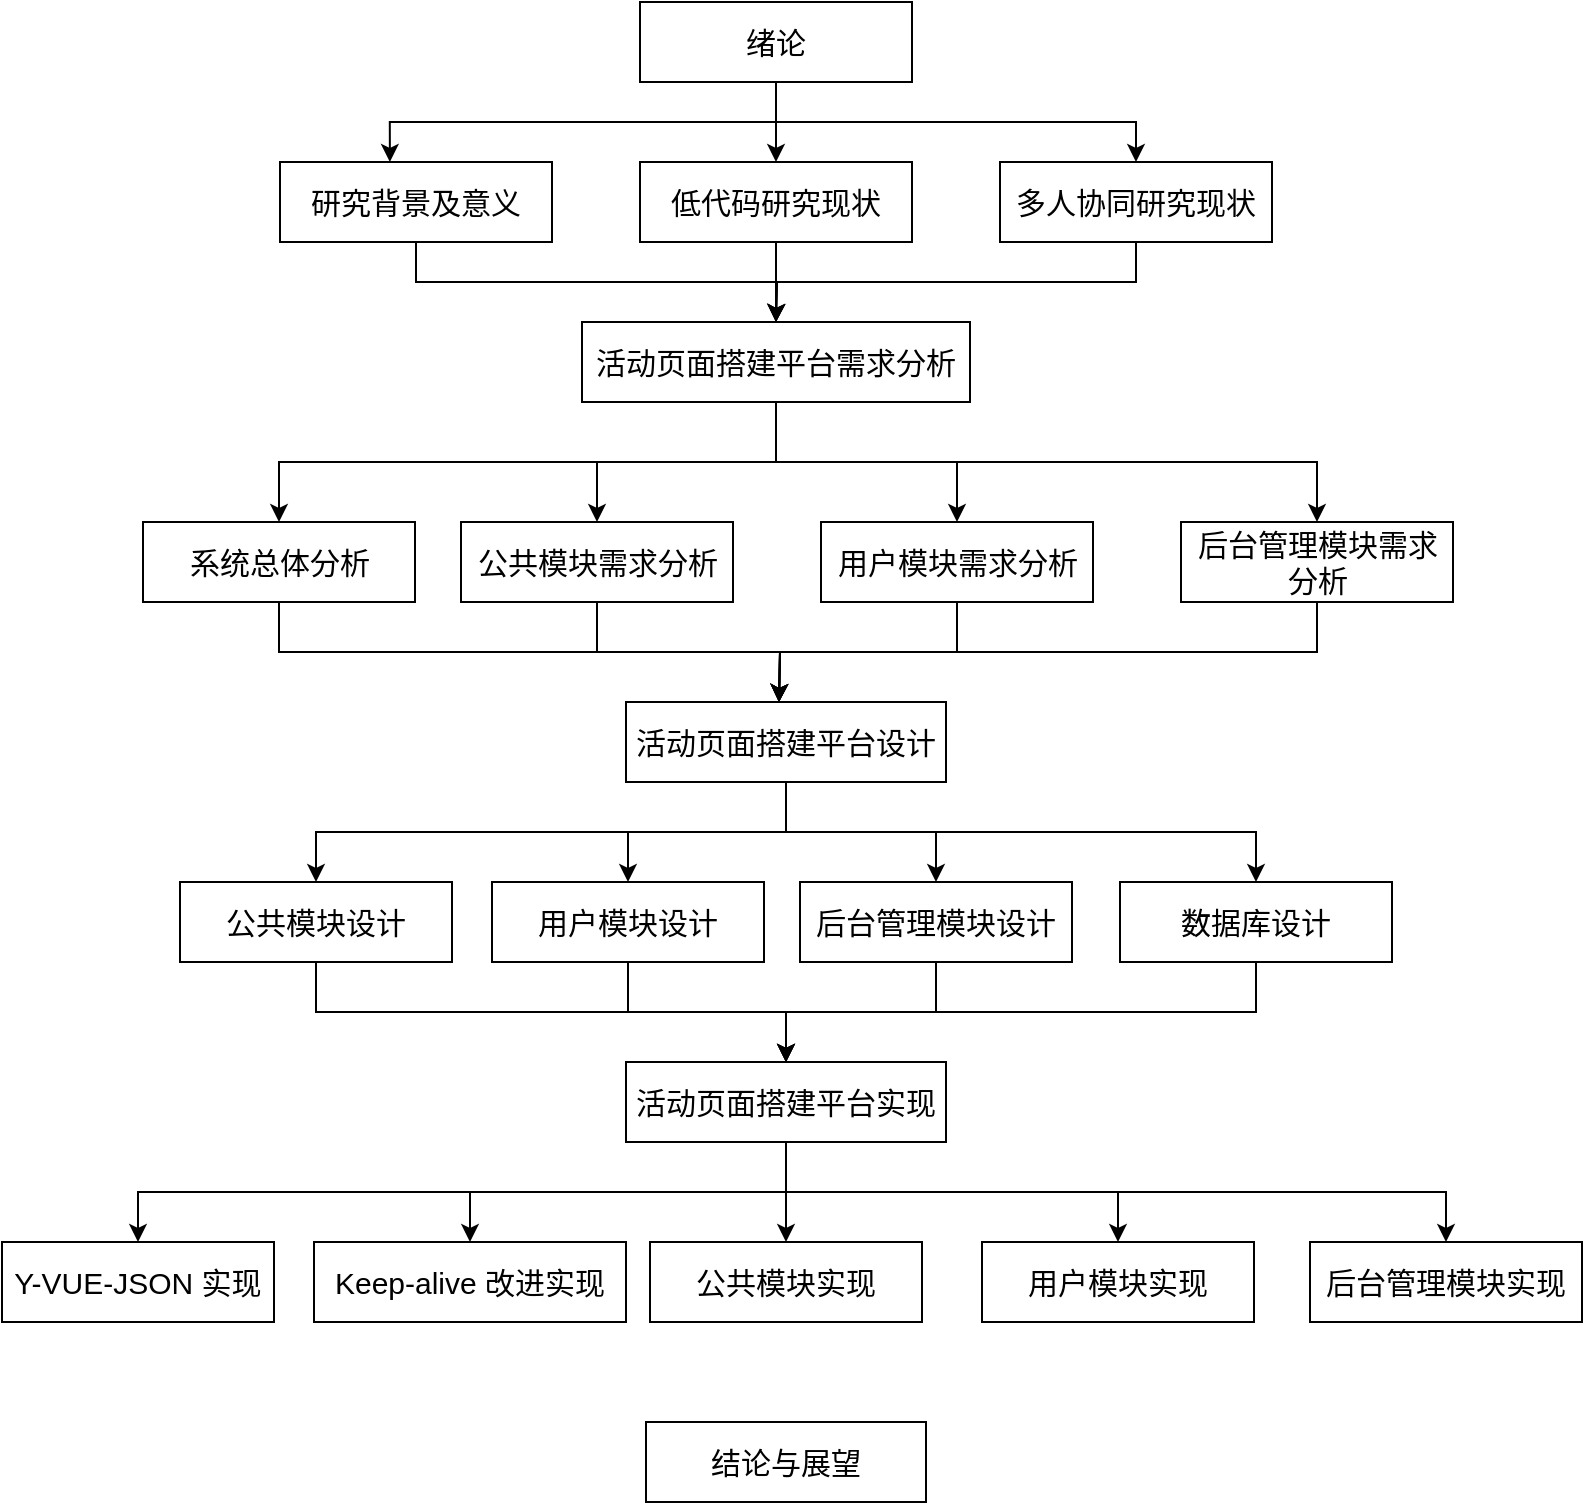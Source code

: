<mxfile version="24.0.7" type="github">
  <diagram name="第 1 页" id="xwgQjPLYuZ0b8j5jcag2">
    <mxGraphModel dx="2074" dy="1146" grid="1" gridSize="10" guides="1" tooltips="1" connect="1" arrows="1" fold="1" page="1" pageScale="1" pageWidth="827" pageHeight="1169" math="0" shadow="0">
      <root>
        <mxCell id="0" />
        <mxCell id="1" parent="0" />
        <mxCell id="GHWC5vaI68Qx3i44Mjvv-23" style="edgeStyle=orthogonalEdgeStyle;rounded=0;orthogonalLoop=1;jettySize=auto;html=1;exitX=0.5;exitY=1;exitDx=0;exitDy=0;fontSize=15;" parent="1" source="GHWC5vaI68Qx3i44Mjvv-1" target="GHWC5vaI68Qx3i44Mjvv-3" edge="1">
          <mxGeometry relative="1" as="geometry" />
        </mxCell>
        <mxCell id="GHWC5vaI68Qx3i44Mjvv-24" style="edgeStyle=orthogonalEdgeStyle;rounded=0;orthogonalLoop=1;jettySize=auto;html=1;exitX=0.5;exitY=1;exitDx=0;exitDy=0;fontSize=15;" parent="1" source="GHWC5vaI68Qx3i44Mjvv-1" target="GHWC5vaI68Qx3i44Mjvv-4" edge="1">
          <mxGeometry relative="1" as="geometry" />
        </mxCell>
        <mxCell id="GHWC5vaI68Qx3i44Mjvv-1" value="绪论" style="rounded=0;whiteSpace=wrap;html=1;fontSize=15;" parent="1" vertex="1">
          <mxGeometry x="359" y="110" width="136" height="40" as="geometry" />
        </mxCell>
        <mxCell id="U0SrRVnIkzHvuZyMadGK-15" style="edgeStyle=orthogonalEdgeStyle;rounded=0;orthogonalLoop=1;jettySize=auto;html=1;exitX=0.5;exitY=1;exitDx=0;exitDy=0;entryX=0.5;entryY=0;entryDx=0;entryDy=0;fontSize=15;" parent="1" source="GHWC5vaI68Qx3i44Mjvv-2" edge="1">
          <mxGeometry relative="1" as="geometry">
            <mxPoint x="427" y="270" as="targetPoint" />
          </mxGeometry>
        </mxCell>
        <mxCell id="GHWC5vaI68Qx3i44Mjvv-2" value="研究背景及意义" style="rounded=0;whiteSpace=wrap;html=1;fontSize=15;" parent="1" vertex="1">
          <mxGeometry x="179" y="190" width="136" height="40" as="geometry" />
        </mxCell>
        <mxCell id="U0SrRVnIkzHvuZyMadGK-17" style="edgeStyle=orthogonalEdgeStyle;rounded=0;orthogonalLoop=1;jettySize=auto;html=1;exitX=0.5;exitY=1;exitDx=0;exitDy=0;entryX=0.5;entryY=0;entryDx=0;entryDy=0;fontSize=15;" parent="1" source="GHWC5vaI68Qx3i44Mjvv-3" edge="1">
          <mxGeometry relative="1" as="geometry">
            <mxPoint x="427" y="270" as="targetPoint" />
          </mxGeometry>
        </mxCell>
        <mxCell id="GHWC5vaI68Qx3i44Mjvv-3" value="低代码研究现状" style="rounded=0;whiteSpace=wrap;html=1;fontSize=15;" parent="1" vertex="1">
          <mxGeometry x="359" y="190" width="136" height="40" as="geometry" />
        </mxCell>
        <mxCell id="U0SrRVnIkzHvuZyMadGK-18" style="edgeStyle=orthogonalEdgeStyle;rounded=0;orthogonalLoop=1;jettySize=auto;html=1;exitX=0.5;exitY=1;exitDx=0;exitDy=0;entryX=0.5;entryY=0;entryDx=0;entryDy=0;fontSize=15;" parent="1" source="GHWC5vaI68Qx3i44Mjvv-4" edge="1">
          <mxGeometry relative="1" as="geometry">
            <mxPoint x="427" y="270" as="targetPoint" />
          </mxGeometry>
        </mxCell>
        <mxCell id="GHWC5vaI68Qx3i44Mjvv-4" value="多人协同研究现状" style="rounded=0;whiteSpace=wrap;html=1;fontSize=15;" parent="1" vertex="1">
          <mxGeometry x="539" y="190" width="136" height="40" as="geometry" />
        </mxCell>
        <mxCell id="JPCgUm3AOGwSfPcjVngr-2" style="edgeStyle=orthogonalEdgeStyle;rounded=0;orthogonalLoop=1;jettySize=auto;html=1;exitX=0.5;exitY=1;exitDx=0;exitDy=0;entryX=0.5;entryY=0;entryDx=0;entryDy=0;fontSize=15;" edge="1" parent="1" source="GHWC5vaI68Qx3i44Mjvv-5" target="U0SrRVnIkzHvuZyMadGK-13">
          <mxGeometry relative="1" as="geometry" />
        </mxCell>
        <mxCell id="JPCgUm3AOGwSfPcjVngr-3" style="edgeStyle=orthogonalEdgeStyle;rounded=0;orthogonalLoop=1;jettySize=auto;html=1;exitX=0.5;exitY=1;exitDx=0;exitDy=0;fontSize=15;" edge="1" parent="1" source="GHWC5vaI68Qx3i44Mjvv-5" target="GHWC5vaI68Qx3i44Mjvv-6">
          <mxGeometry relative="1" as="geometry" />
        </mxCell>
        <mxCell id="JPCgUm3AOGwSfPcjVngr-4" style="edgeStyle=orthogonalEdgeStyle;rounded=0;orthogonalLoop=1;jettySize=auto;html=1;exitX=0.5;exitY=1;exitDx=0;exitDy=0;fontSize=15;" edge="1" parent="1" source="GHWC5vaI68Qx3i44Mjvv-5" target="GHWC5vaI68Qx3i44Mjvv-7">
          <mxGeometry relative="1" as="geometry" />
        </mxCell>
        <mxCell id="JPCgUm3AOGwSfPcjVngr-5" style="edgeStyle=orthogonalEdgeStyle;rounded=0;orthogonalLoop=1;jettySize=auto;html=1;exitX=0.5;exitY=1;exitDx=0;exitDy=0;fontSize=15;" edge="1" parent="1" source="GHWC5vaI68Qx3i44Mjvv-5" target="GHWC5vaI68Qx3i44Mjvv-8">
          <mxGeometry relative="1" as="geometry" />
        </mxCell>
        <mxCell id="GHWC5vaI68Qx3i44Mjvv-5" value="活动页面搭建平台需求分析" style="rounded=0;whiteSpace=wrap;html=1;fontSize=15;" parent="1" vertex="1">
          <mxGeometry x="330" y="270" width="194" height="40" as="geometry" />
        </mxCell>
        <mxCell id="U0SrRVnIkzHvuZyMadGK-24" style="edgeStyle=orthogonalEdgeStyle;rounded=0;orthogonalLoop=1;jettySize=auto;html=1;exitX=0.5;exitY=1;exitDx=0;exitDy=0;entryX=0.5;entryY=0;entryDx=0;entryDy=0;fontSize=15;" parent="1" source="GHWC5vaI68Qx3i44Mjvv-6" edge="1">
          <mxGeometry relative="1" as="geometry">
            <mxPoint x="428.5" y="460" as="targetPoint" />
          </mxGeometry>
        </mxCell>
        <mxCell id="GHWC5vaI68Qx3i44Mjvv-6" value="公共模块需求分析" style="rounded=0;whiteSpace=wrap;html=1;fontSize=15;" parent="1" vertex="1">
          <mxGeometry x="269.5" y="370" width="136" height="40" as="geometry" />
        </mxCell>
        <mxCell id="U0SrRVnIkzHvuZyMadGK-25" style="edgeStyle=orthogonalEdgeStyle;rounded=0;orthogonalLoop=1;jettySize=auto;html=1;exitX=0.5;exitY=1;exitDx=0;exitDy=0;entryX=0.5;entryY=0;entryDx=0;entryDy=0;fontSize=15;" parent="1" source="GHWC5vaI68Qx3i44Mjvv-7" edge="1">
          <mxGeometry relative="1" as="geometry">
            <mxPoint x="428.5" y="460" as="targetPoint" />
          </mxGeometry>
        </mxCell>
        <mxCell id="GHWC5vaI68Qx3i44Mjvv-7" value="用户模块需求分析" style="rounded=0;whiteSpace=wrap;html=1;fontSize=15;" parent="1" vertex="1">
          <mxGeometry x="449.5" y="370" width="136" height="40" as="geometry" />
        </mxCell>
        <mxCell id="U0SrRVnIkzHvuZyMadGK-26" style="edgeStyle=orthogonalEdgeStyle;rounded=0;orthogonalLoop=1;jettySize=auto;html=1;exitX=0.5;exitY=1;exitDx=0;exitDy=0;entryX=0.5;entryY=0;entryDx=0;entryDy=0;fontSize=15;" parent="1" source="GHWC5vaI68Qx3i44Mjvv-8" edge="1">
          <mxGeometry relative="1" as="geometry">
            <mxPoint x="428.5" y="460" as="targetPoint" />
          </mxGeometry>
        </mxCell>
        <mxCell id="GHWC5vaI68Qx3i44Mjvv-8" value="后台管理模块需求分析" style="rounded=0;whiteSpace=wrap;html=1;fontSize=15;" parent="1" vertex="1">
          <mxGeometry x="629.5" y="370" width="136" height="40" as="geometry" />
        </mxCell>
        <mxCell id="GHWC5vaI68Qx3i44Mjvv-32" style="edgeStyle=orthogonalEdgeStyle;rounded=0;orthogonalLoop=1;jettySize=auto;html=1;exitX=0.5;exitY=1;exitDx=0;exitDy=0;entryX=0.5;entryY=0;entryDx=0;entryDy=0;fontSize=15;" parent="1" source="GHWC5vaI68Qx3i44Mjvv-9" target="GHWC5vaI68Qx3i44Mjvv-11" edge="1">
          <mxGeometry relative="1" as="geometry" />
        </mxCell>
        <mxCell id="GHWC5vaI68Qx3i44Mjvv-33" style="edgeStyle=orthogonalEdgeStyle;rounded=0;orthogonalLoop=1;jettySize=auto;html=1;exitX=0.5;exitY=1;exitDx=0;exitDy=0;entryX=0.5;entryY=0;entryDx=0;entryDy=0;fontSize=15;" parent="1" source="GHWC5vaI68Qx3i44Mjvv-9" target="GHWC5vaI68Qx3i44Mjvv-12" edge="1">
          <mxGeometry relative="1" as="geometry" />
        </mxCell>
        <mxCell id="U0SrRVnIkzHvuZyMadGK-9" style="edgeStyle=orthogonalEdgeStyle;rounded=0;orthogonalLoop=1;jettySize=auto;html=1;exitX=0.5;exitY=1;exitDx=0;exitDy=0;entryX=0.5;entryY=0;entryDx=0;entryDy=0;fontSize=15;" parent="1" source="GHWC5vaI68Qx3i44Mjvv-9" target="U0SrRVnIkzHvuZyMadGK-8" edge="1">
          <mxGeometry relative="1" as="geometry" />
        </mxCell>
        <mxCell id="JPCgUm3AOGwSfPcjVngr-1" style="edgeStyle=orthogonalEdgeStyle;rounded=0;orthogonalLoop=1;jettySize=auto;html=1;exitX=0.5;exitY=1;exitDx=0;exitDy=0;entryX=0.5;entryY=0;entryDx=0;entryDy=0;fontSize=15;" edge="1" parent="1" source="GHWC5vaI68Qx3i44Mjvv-9" target="GHWC5vaI68Qx3i44Mjvv-10">
          <mxGeometry relative="1" as="geometry" />
        </mxCell>
        <mxCell id="GHWC5vaI68Qx3i44Mjvv-9" value="活动页面搭建平台设计" style="rounded=0;whiteSpace=wrap;html=1;fontSize=15;" parent="1" vertex="1">
          <mxGeometry x="352" y="460" width="160" height="40" as="geometry" />
        </mxCell>
        <mxCell id="U0SrRVnIkzHvuZyMadGK-27" style="edgeStyle=orthogonalEdgeStyle;rounded=0;orthogonalLoop=1;jettySize=auto;html=1;exitX=0.5;exitY=1;exitDx=0;exitDy=0;entryX=0.5;entryY=0;entryDx=0;entryDy=0;fontSize=15;" parent="1" source="GHWC5vaI68Qx3i44Mjvv-10" target="GHWC5vaI68Qx3i44Mjvv-14" edge="1">
          <mxGeometry relative="1" as="geometry" />
        </mxCell>
        <mxCell id="GHWC5vaI68Qx3i44Mjvv-10" value="公共模块设计" style="rounded=0;whiteSpace=wrap;html=1;fontSize=15;" parent="1" vertex="1">
          <mxGeometry x="129" y="550" width="136" height="40" as="geometry" />
        </mxCell>
        <mxCell id="GHWC5vaI68Qx3i44Mjvv-37" style="edgeStyle=orthogonalEdgeStyle;rounded=0;orthogonalLoop=1;jettySize=auto;html=1;exitX=0.5;exitY=1;exitDx=0;exitDy=0;fontSize=15;" parent="1" source="GHWC5vaI68Qx3i44Mjvv-11" target="GHWC5vaI68Qx3i44Mjvv-14" edge="1">
          <mxGeometry relative="1" as="geometry" />
        </mxCell>
        <mxCell id="GHWC5vaI68Qx3i44Mjvv-11" value="用户模块设计" style="rounded=0;whiteSpace=wrap;html=1;fontSize=15;" parent="1" vertex="1">
          <mxGeometry x="285" y="550" width="136" height="40" as="geometry" />
        </mxCell>
        <mxCell id="GHWC5vaI68Qx3i44Mjvv-35" style="edgeStyle=orthogonalEdgeStyle;rounded=0;orthogonalLoop=1;jettySize=auto;html=1;exitX=0.5;exitY=1;exitDx=0;exitDy=0;entryX=0.5;entryY=0;entryDx=0;entryDy=0;fontSize=15;" parent="1" source="GHWC5vaI68Qx3i44Mjvv-12" target="GHWC5vaI68Qx3i44Mjvv-14" edge="1">
          <mxGeometry relative="1" as="geometry" />
        </mxCell>
        <mxCell id="GHWC5vaI68Qx3i44Mjvv-12" value="后台管理模块设计" style="rounded=0;whiteSpace=wrap;html=1;fontSize=15;" parent="1" vertex="1">
          <mxGeometry x="439" y="550" width="136" height="40" as="geometry" />
        </mxCell>
        <mxCell id="JPCgUm3AOGwSfPcjVngr-8" style="edgeStyle=orthogonalEdgeStyle;rounded=0;orthogonalLoop=1;jettySize=auto;html=1;exitX=0.5;exitY=1;exitDx=0;exitDy=0;fontSize=15;" edge="1" parent="1" source="GHWC5vaI68Qx3i44Mjvv-14" target="JPCgUm3AOGwSfPcjVngr-6">
          <mxGeometry relative="1" as="geometry" />
        </mxCell>
        <mxCell id="JPCgUm3AOGwSfPcjVngr-9" style="edgeStyle=orthogonalEdgeStyle;rounded=0;orthogonalLoop=1;jettySize=auto;html=1;exitX=0.5;exitY=1;exitDx=0;exitDy=0;entryX=0.5;entryY=0;entryDx=0;entryDy=0;fontSize=15;" edge="1" parent="1" source="GHWC5vaI68Qx3i44Mjvv-14" target="GHWC5vaI68Qx3i44Mjvv-18">
          <mxGeometry relative="1" as="geometry" />
        </mxCell>
        <mxCell id="JPCgUm3AOGwSfPcjVngr-11" style="edgeStyle=orthogonalEdgeStyle;rounded=0;orthogonalLoop=1;jettySize=auto;html=1;exitX=0.5;exitY=1;exitDx=0;exitDy=0;" edge="1" parent="1" source="GHWC5vaI68Qx3i44Mjvv-14" target="GHWC5vaI68Qx3i44Mjvv-16">
          <mxGeometry relative="1" as="geometry" />
        </mxCell>
        <mxCell id="JPCgUm3AOGwSfPcjVngr-12" style="edgeStyle=orthogonalEdgeStyle;rounded=0;orthogonalLoop=1;jettySize=auto;html=1;exitX=0.5;exitY=1;exitDx=0;exitDy=0;" edge="1" parent="1" source="GHWC5vaI68Qx3i44Mjvv-14" target="GHWC5vaI68Qx3i44Mjvv-17">
          <mxGeometry relative="1" as="geometry" />
        </mxCell>
        <mxCell id="JPCgUm3AOGwSfPcjVngr-13" style="edgeStyle=orthogonalEdgeStyle;rounded=0;orthogonalLoop=1;jettySize=auto;html=1;exitX=0.5;exitY=1;exitDx=0;exitDy=0;" edge="1" parent="1" source="GHWC5vaI68Qx3i44Mjvv-14" target="GHWC5vaI68Qx3i44Mjvv-15">
          <mxGeometry relative="1" as="geometry" />
        </mxCell>
        <mxCell id="GHWC5vaI68Qx3i44Mjvv-14" value="活动页面搭建平台实现" style="rounded=0;whiteSpace=wrap;html=1;fontSize=15;" parent="1" vertex="1">
          <mxGeometry x="352" y="640" width="160" height="40" as="geometry" />
        </mxCell>
        <mxCell id="GHWC5vaI68Qx3i44Mjvv-15" value="公共模块实现" style="rounded=0;whiteSpace=wrap;html=1;fontSize=15;" parent="1" vertex="1">
          <mxGeometry x="364" y="730" width="136" height="40" as="geometry" />
        </mxCell>
        <mxCell id="GHWC5vaI68Qx3i44Mjvv-16" value="用户模块实现" style="rounded=0;whiteSpace=wrap;html=1;fontSize=15;" parent="1" vertex="1">
          <mxGeometry x="530" y="730" width="136" height="40" as="geometry" />
        </mxCell>
        <mxCell id="GHWC5vaI68Qx3i44Mjvv-17" value="后台管理模块实现" style="rounded=0;whiteSpace=wrap;html=1;fontSize=15;" parent="1" vertex="1">
          <mxGeometry x="694" y="730" width="136" height="40" as="geometry" />
        </mxCell>
        <mxCell id="GHWC5vaI68Qx3i44Mjvv-18" value="Keep-alive 改进实现" style="rounded=0;whiteSpace=wrap;html=1;fontSize=15;" parent="1" vertex="1">
          <mxGeometry x="196" y="730" width="156" height="40" as="geometry" />
        </mxCell>
        <mxCell id="GHWC5vaI68Qx3i44Mjvv-21" value="结论与展望" style="rounded=0;whiteSpace=wrap;html=1;fontSize=15;" parent="1" vertex="1">
          <mxGeometry x="362" y="820" width="140" height="40" as="geometry" />
        </mxCell>
        <mxCell id="GHWC5vaI68Qx3i44Mjvv-22" style="edgeStyle=orthogonalEdgeStyle;rounded=0;orthogonalLoop=1;jettySize=auto;html=1;exitX=0.5;exitY=1;exitDx=0;exitDy=0;entryX=0.404;entryY=0;entryDx=0;entryDy=0;entryPerimeter=0;fontSize=15;" parent="1" source="GHWC5vaI68Qx3i44Mjvv-1" target="GHWC5vaI68Qx3i44Mjvv-2" edge="1">
          <mxGeometry relative="1" as="geometry" />
        </mxCell>
        <mxCell id="U0SrRVnIkzHvuZyMadGK-10" style="edgeStyle=orthogonalEdgeStyle;rounded=0;orthogonalLoop=1;jettySize=auto;html=1;exitX=0.5;exitY=1;exitDx=0;exitDy=0;entryX=0.5;entryY=0;entryDx=0;entryDy=0;fontSize=15;" parent="1" source="U0SrRVnIkzHvuZyMadGK-8" target="GHWC5vaI68Qx3i44Mjvv-14" edge="1">
          <mxGeometry relative="1" as="geometry" />
        </mxCell>
        <mxCell id="U0SrRVnIkzHvuZyMadGK-8" value="数据库设计" style="rounded=0;whiteSpace=wrap;html=1;fontSize=15;" parent="1" vertex="1">
          <mxGeometry x="599" y="550" width="136" height="40" as="geometry" />
        </mxCell>
        <mxCell id="U0SrRVnIkzHvuZyMadGK-22" style="edgeStyle=orthogonalEdgeStyle;rounded=0;orthogonalLoop=1;jettySize=auto;html=1;exitX=0.5;exitY=1;exitDx=0;exitDy=0;entryX=0.5;entryY=0;entryDx=0;entryDy=0;fontSize=15;" parent="1" source="U0SrRVnIkzHvuZyMadGK-13" edge="1">
          <mxGeometry relative="1" as="geometry">
            <mxPoint x="428.5" y="460" as="targetPoint" />
          </mxGeometry>
        </mxCell>
        <mxCell id="U0SrRVnIkzHvuZyMadGK-13" value="系统总体分析" style="rounded=0;whiteSpace=wrap;html=1;fontSize=15;" parent="1" vertex="1">
          <mxGeometry x="110.5" y="370" width="136" height="40" as="geometry" />
        </mxCell>
        <mxCell id="JPCgUm3AOGwSfPcjVngr-6" value="Y-VUE-JSON 实现" style="rounded=0;whiteSpace=wrap;html=1;fontSize=15;" vertex="1" parent="1">
          <mxGeometry x="40" y="730" width="136" height="40" as="geometry" />
        </mxCell>
      </root>
    </mxGraphModel>
  </diagram>
</mxfile>
